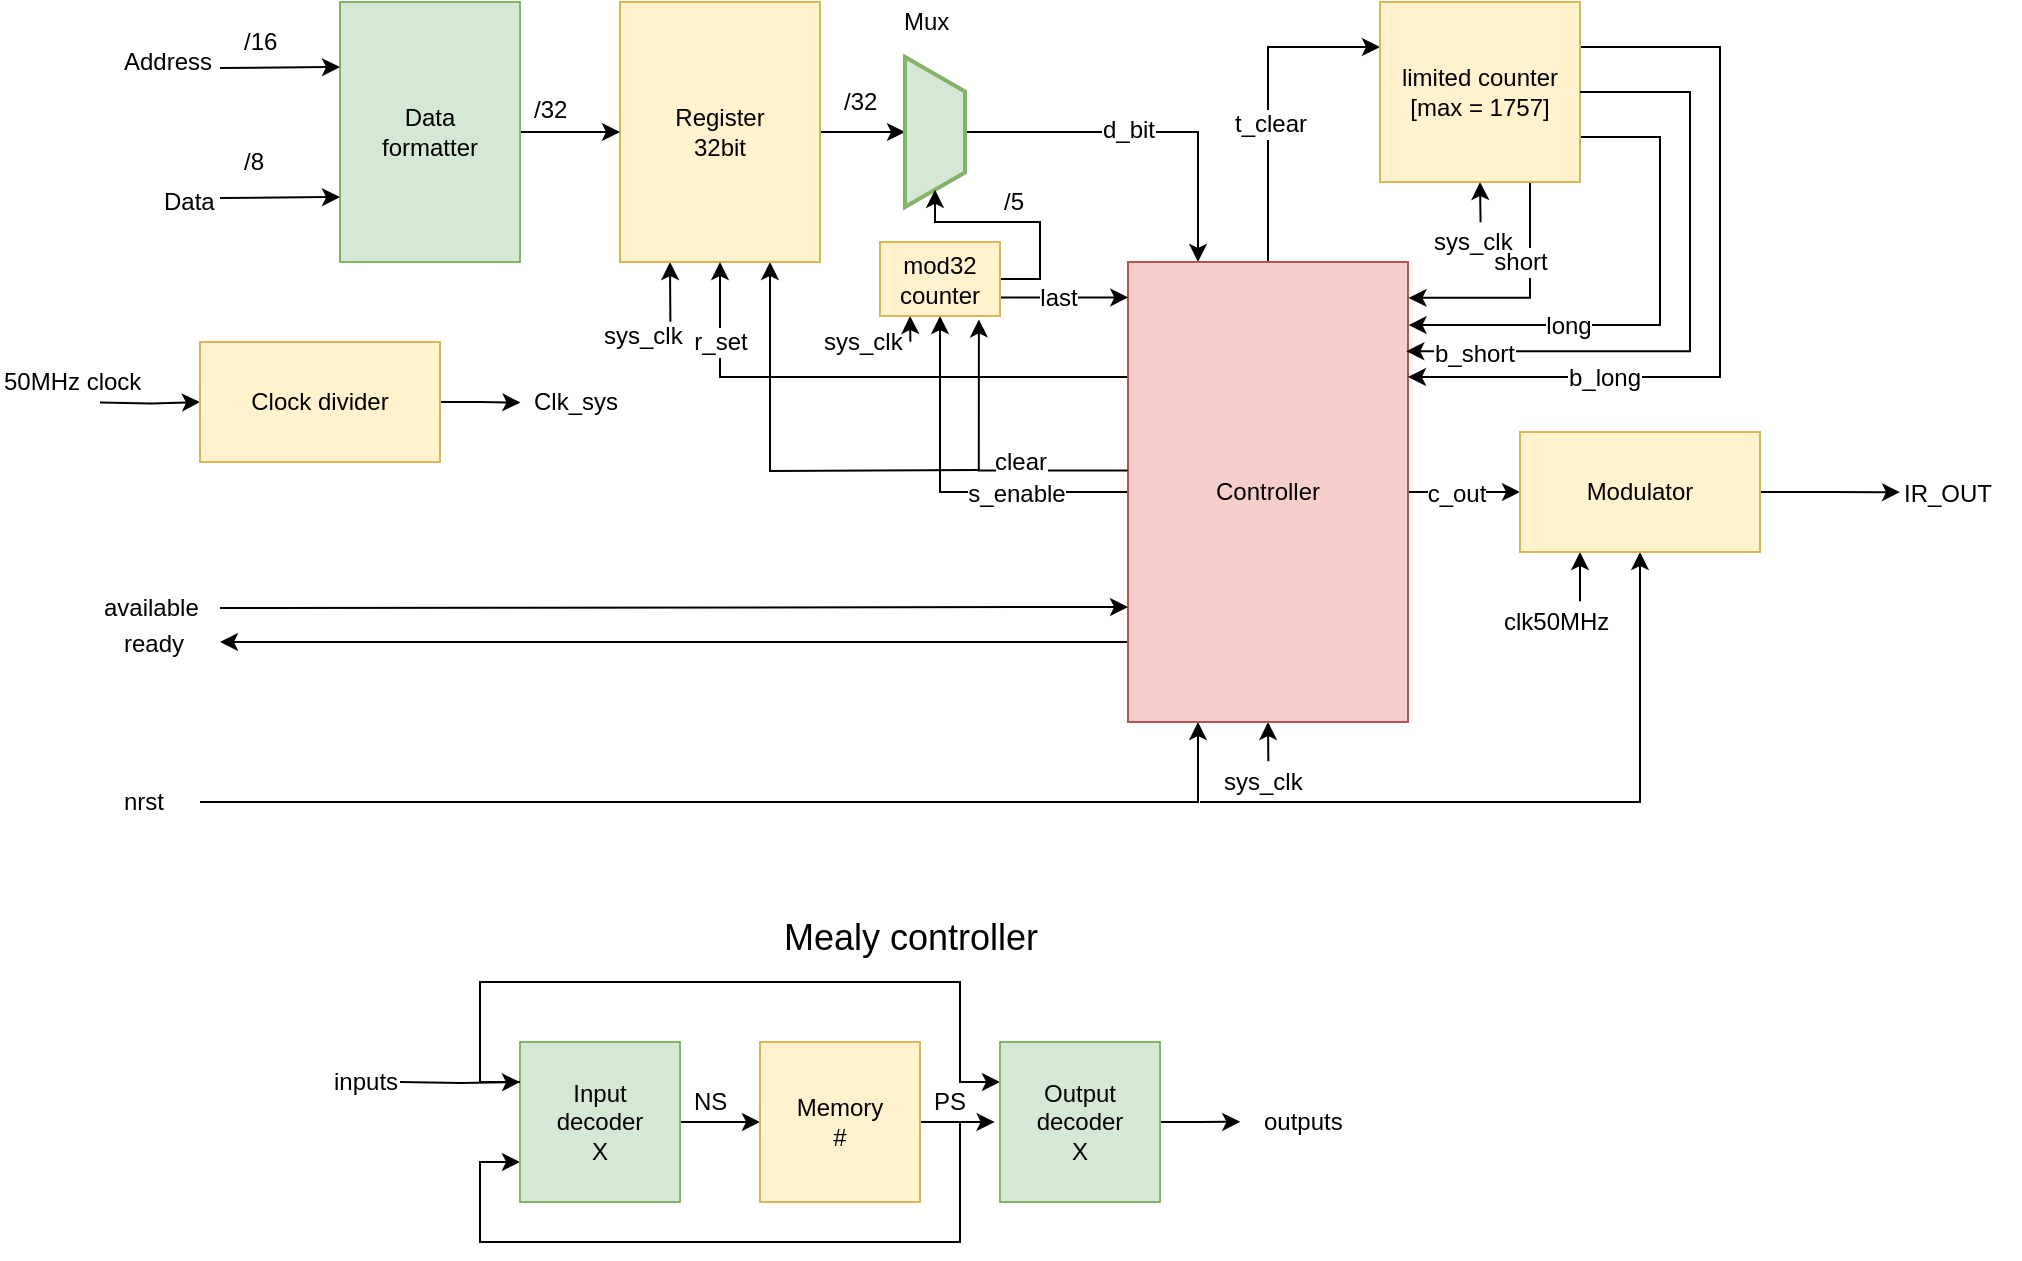 <mxfile pages="1" version="11.2.5" type="device"><diagram id="uW3cu927KGW1iUxNAePs" name="Page-1"><mxGraphModel dx="813" dy="471" grid="1" gridSize="10" guides="1" tooltips="1" connect="1" arrows="1" fold="1" page="1" pageScale="1" pageWidth="1169" pageHeight="827" math="0" shadow="0"><root><mxCell id="0"/><mxCell id="1" parent="0"/><mxCell id="7_U3BgEXcdstbjPY--86-37" value="" style="endArrow=classic;html=1;exitX=0.011;exitY=0.826;exitDx=0;exitDy=0;exitPerimeter=0;" parent="1" source="7_U3BgEXcdstbjPY--86-18" edge="1"><mxGeometry width="50" height="50" relative="1" as="geometry"><mxPoint x="580" y="440" as="sourcePoint"/><mxPoint x="130" y="440" as="targetPoint"/></mxGeometry></mxCell><mxCell id="7_U3BgEXcdstbjPY--86-26" style="edgeStyle=orthogonalEdgeStyle;rounded=0;orthogonalLoop=1;jettySize=auto;html=1;entryX=0.75;entryY=1;entryDx=0;entryDy=0;" parent="1" target="7_U3BgEXcdstbjPY--86-1" edge="1"><mxGeometry relative="1" as="geometry"><mxPoint x="509" y="354" as="sourcePoint"/><mxPoint x="389.786" y="240.143" as="targetPoint"/></mxGeometry></mxCell><mxCell id="7_U3BgEXcdstbjPY--86-15" style="edgeStyle=orthogonalEdgeStyle;rounded=0;orthogonalLoop=1;jettySize=auto;html=1;exitX=1;exitY=0.5;exitDx=0;exitDy=0;entryX=0.5;entryY=0;entryDx=0;entryDy=0;" parent="1" source="7_U3BgEXcdstbjPY--86-1" target="7_U3BgEXcdstbjPY--86-14" edge="1"><mxGeometry relative="1" as="geometry"/></mxCell><mxCell id="7_U3BgEXcdstbjPY--86-40" style="edgeStyle=orthogonalEdgeStyle;rounded=0;orthogonalLoop=1;jettySize=auto;html=1;exitX=0.25;exitY=1;exitDx=0;exitDy=0;entryX=0.25;entryY=1;entryDx=0;entryDy=0;" parent="1" target="7_U3BgEXcdstbjPY--86-1" edge="1"><mxGeometry relative="1" as="geometry"><mxPoint x="355.19" y="279.905" as="sourcePoint"/></mxGeometry></mxCell><mxCell id="7_U3BgEXcdstbjPY--86-1" value="Register&lt;br&gt;32bit" style="rounded=0;whiteSpace=wrap;html=1;fillColor=#fff2cc;strokeColor=#d6b656;" parent="1" vertex="1"><mxGeometry x="330" y="120" width="100" height="130" as="geometry"/></mxCell><mxCell id="7_U3BgEXcdstbjPY--86-4" style="edgeStyle=orthogonalEdgeStyle;rounded=0;orthogonalLoop=1;jettySize=auto;html=1;exitX=1;exitY=0.5;exitDx=0;exitDy=0;entryX=0;entryY=0.5;entryDx=0;entryDy=0;" parent="1" source="7_U3BgEXcdstbjPY--86-3" target="7_U3BgEXcdstbjPY--86-1" edge="1"><mxGeometry relative="1" as="geometry"/></mxCell><mxCell id="7_U3BgEXcdstbjPY--86-3" value="Data&lt;br&gt;formatter" style="rounded=0;whiteSpace=wrap;html=1;fillColor=#d5e8d4;strokeColor=#82b366;" parent="1" vertex="1"><mxGeometry x="190" y="120" width="90" height="130" as="geometry"/></mxCell><mxCell id="7_U3BgEXcdstbjPY--86-5" value="/32" style="text;html=1;resizable=0;points=[];autosize=1;align=left;verticalAlign=top;spacingTop=-4;" parent="1" vertex="1"><mxGeometry x="285" y="164" width="30" height="20" as="geometry"/></mxCell><mxCell id="7_U3BgEXcdstbjPY--86-8" value="" style="endArrow=classic;html=1;entryX=0;entryY=0.25;entryDx=0;entryDy=0;" parent="1" target="7_U3BgEXcdstbjPY--86-3" edge="1"><mxGeometry width="50" height="50" relative="1" as="geometry"><mxPoint x="130" y="153" as="sourcePoint"/><mxPoint x="130" y="140" as="targetPoint"/></mxGeometry></mxCell><mxCell id="7_U3BgEXcdstbjPY--86-9" value="" style="endArrow=classic;html=1;entryX=0;entryY=0.75;entryDx=0;entryDy=0;" parent="1" target="7_U3BgEXcdstbjPY--86-3" edge="1"><mxGeometry width="50" height="50" relative="1" as="geometry"><mxPoint x="130" y="218" as="sourcePoint"/><mxPoint x="170" y="220" as="targetPoint"/></mxGeometry></mxCell><mxCell id="7_U3BgEXcdstbjPY--86-10" value="/16" style="text;html=1;resizable=0;points=[];autosize=1;align=left;verticalAlign=top;spacingTop=-4;" parent="1" vertex="1"><mxGeometry x="140" y="130" width="30" height="20" as="geometry"/></mxCell><mxCell id="7_U3BgEXcdstbjPY--86-11" value="/8" style="text;html=1;resizable=0;points=[];autosize=1;align=left;verticalAlign=top;spacingTop=-4;" parent="1" vertex="1"><mxGeometry x="140" y="190" width="30" height="20" as="geometry"/></mxCell><mxCell id="7_U3BgEXcdstbjPY--86-12" value="Address" style="text;html=1;resizable=0;points=[];autosize=1;align=left;verticalAlign=top;spacingTop=-4;" parent="1" vertex="1"><mxGeometry x="80" y="140" width="60" height="20" as="geometry"/></mxCell><mxCell id="7_U3BgEXcdstbjPY--86-13" value="Data" style="text;html=1;resizable=0;points=[];autosize=1;align=left;verticalAlign=top;spacingTop=-4;" parent="1" vertex="1"><mxGeometry x="100" y="210" width="40" height="20" as="geometry"/></mxCell><mxCell id="7_U3BgEXcdstbjPY--86-19" style="edgeStyle=orthogonalEdgeStyle;rounded=0;orthogonalLoop=1;jettySize=auto;html=1;exitX=0.5;exitY=1;exitDx=0;exitDy=0;entryX=0.25;entryY=0;entryDx=0;entryDy=0;" parent="1" source="7_U3BgEXcdstbjPY--86-14" target="7_U3BgEXcdstbjPY--86-18" edge="1"><mxGeometry relative="1" as="geometry"/></mxCell><mxCell id="7_U3BgEXcdstbjPY--86-70" value="d_bit" style="text;html=1;resizable=0;points=[];align=center;verticalAlign=middle;labelBackgroundColor=#ffffff;" parent="7_U3BgEXcdstbjPY--86-19" vertex="1" connectable="0"><mxGeometry x="-0.113" y="-2" relative="1" as="geometry"><mxPoint x="1" y="-3" as="offset"/></mxGeometry></mxCell><mxCell id="7_U3BgEXcdstbjPY--86-14" value="" style="verticalLabelPosition=bottom;verticalAlign=top;html=1;strokeWidth=2;shape=trapezoid;perimeter=trapezoidPerimeter;whiteSpace=wrap;size=0.23;arcSize=10;flipV=1;rotation=-90;fillColor=#d5e8d4;strokeColor=#82b366;" parent="1" vertex="1"><mxGeometry x="450" y="170" width="75" height="30" as="geometry"/></mxCell><mxCell id="7_U3BgEXcdstbjPY--86-16" value="Mux" style="text;html=1;resizable=0;points=[];autosize=1;align=left;verticalAlign=top;spacingTop=-4;" parent="1" vertex="1"><mxGeometry x="470" y="120" width="40" height="20" as="geometry"/></mxCell><mxCell id="7_U3BgEXcdstbjPY--86-17" value="/32" style="text;html=1;resizable=0;points=[];autosize=1;align=left;verticalAlign=top;spacingTop=-4;" parent="1" vertex="1"><mxGeometry x="440" y="160" width="30" height="20" as="geometry"/></mxCell><mxCell id="7_U3BgEXcdstbjPY--86-20" style="edgeStyle=orthogonalEdgeStyle;rounded=0;orthogonalLoop=1;jettySize=auto;html=1;exitX=0;exitY=0.25;exitDx=0;exitDy=0;entryX=0.5;entryY=1;entryDx=0;entryDy=0;" parent="1" source="7_U3BgEXcdstbjPY--86-18" target="7_U3BgEXcdstbjPY--86-1" edge="1"><mxGeometry relative="1" as="geometry"/></mxCell><mxCell id="7_U3BgEXcdstbjPY--86-30" value="r_set" style="text;html=1;resizable=0;points=[];align=center;verticalAlign=middle;labelBackgroundColor=#ffffff;" parent="7_U3BgEXcdstbjPY--86-20" vertex="1" connectable="0"><mxGeometry x="0.554" y="-24" relative="1" as="geometry"><mxPoint x="-1" y="6.5" as="offset"/></mxGeometry></mxCell><mxCell id="7_U3BgEXcdstbjPY--86-24" style="edgeStyle=orthogonalEdgeStyle;rounded=0;orthogonalLoop=1;jettySize=auto;html=1;exitX=0;exitY=0.5;exitDx=0;exitDy=0;entryX=0.5;entryY=1;entryDx=0;entryDy=0;" parent="1" source="7_U3BgEXcdstbjPY--86-18" target="7_U3BgEXcdstbjPY--86-21" edge="1"><mxGeometry relative="1" as="geometry"/></mxCell><mxCell id="7_U3BgEXcdstbjPY--86-28" value="s_enable" style="text;html=1;resizable=0;points=[];align=center;verticalAlign=middle;labelBackgroundColor=#ffffff;" parent="7_U3BgEXcdstbjPY--86-24" vertex="1" connectable="0"><mxGeometry x="-0.385" y="1" relative="1" as="geometry"><mxPoint as="offset"/></mxGeometry></mxCell><mxCell id="7_U3BgEXcdstbjPY--86-32" style="edgeStyle=orthogonalEdgeStyle;rounded=0;orthogonalLoop=1;jettySize=auto;html=1;exitX=1;exitY=0.5;exitDx=0;exitDy=0;entryX=0;entryY=0.5;entryDx=0;entryDy=0;" parent="1" source="7_U3BgEXcdstbjPY--86-18" target="7_U3BgEXcdstbjPY--86-31" edge="1"><mxGeometry relative="1" as="geometry"/></mxCell><mxCell id="7_U3BgEXcdstbjPY--86-82" value="c_out" style="text;html=1;resizable=0;points=[];align=center;verticalAlign=middle;labelBackgroundColor=#ffffff;" parent="7_U3BgEXcdstbjPY--86-32" vertex="1" connectable="0"><mxGeometry x="-0.157" y="-1" relative="1" as="geometry"><mxPoint as="offset"/></mxGeometry></mxCell><mxCell id="7_U3BgEXcdstbjPY--86-49" style="edgeStyle=orthogonalEdgeStyle;rounded=0;orthogonalLoop=1;jettySize=auto;html=1;exitX=0.5;exitY=0;exitDx=0;exitDy=0;entryX=0;entryY=0.25;entryDx=0;entryDy=0;" parent="1" source="7_U3BgEXcdstbjPY--86-18" target="7_U3BgEXcdstbjPY--86-47" edge="1"><mxGeometry relative="1" as="geometry"/></mxCell><mxCell id="7_U3BgEXcdstbjPY--86-54" value="t_clear" style="text;html=1;resizable=0;points=[];align=center;verticalAlign=middle;labelBackgroundColor=#ffffff;" parent="7_U3BgEXcdstbjPY--86-49" vertex="1" connectable="0"><mxGeometry x="-0.159" y="-1" relative="1" as="geometry"><mxPoint as="offset"/></mxGeometry></mxCell><mxCell id="7_U3BgEXcdstbjPY--86-52" style="edgeStyle=orthogonalEdgeStyle;rounded=0;orthogonalLoop=1;jettySize=auto;html=1;entryX=0.25;entryY=1;entryDx=0;entryDy=0;" parent="1" target="7_U3BgEXcdstbjPY--86-18" edge="1"><mxGeometry relative="1" as="geometry"><mxPoint x="120" y="520" as="sourcePoint"/><Array as="points"><mxPoint x="120" y="520"/><mxPoint x="619" y="520"/></Array></mxGeometry></mxCell><mxCell id="7_U3BgEXcdstbjPY--86-67" style="edgeStyle=orthogonalEdgeStyle;rounded=0;orthogonalLoop=1;jettySize=auto;html=1;exitX=0.5;exitY=1;exitDx=0;exitDy=0;entryX=0.5;entryY=1;entryDx=0;entryDy=0;" parent="1" target="7_U3BgEXcdstbjPY--86-18" edge="1"><mxGeometry relative="1" as="geometry"><mxPoint x="654.167" y="499.667" as="sourcePoint"/></mxGeometry></mxCell><mxCell id="7_U3BgEXcdstbjPY--86-18" value="Controller" style="rounded=0;whiteSpace=wrap;html=1;fillColor=#f8cecc;strokeColor=#b85450;" parent="1" vertex="1"><mxGeometry x="584" y="250" width="140" height="230" as="geometry"/></mxCell><mxCell id="7_U3BgEXcdstbjPY--86-23" style="edgeStyle=orthogonalEdgeStyle;rounded=0;orthogonalLoop=1;jettySize=auto;html=1;exitX=1;exitY=0.5;exitDx=0;exitDy=0;entryX=0;entryY=0.5;entryDx=0;entryDy=0;" parent="1" source="7_U3BgEXcdstbjPY--86-21" target="7_U3BgEXcdstbjPY--86-14" edge="1"><mxGeometry relative="1" as="geometry"><Array as="points"><mxPoint x="540" y="259"/><mxPoint x="540" y="230"/><mxPoint x="487" y="230"/></Array></mxGeometry></mxCell><mxCell id="7_U3BgEXcdstbjPY--86-41" style="edgeStyle=orthogonalEdgeStyle;rounded=0;orthogonalLoop=1;jettySize=auto;html=1;exitX=0.25;exitY=1;exitDx=0;exitDy=0;entryX=0.25;entryY=1;entryDx=0;entryDy=0;" parent="1" target="7_U3BgEXcdstbjPY--86-21" edge="1"><mxGeometry relative="1" as="geometry"><mxPoint x="475.19" y="289.905" as="sourcePoint"/></mxGeometry></mxCell><mxCell id="7_U3BgEXcdstbjPY--86-65" style="edgeStyle=orthogonalEdgeStyle;rounded=0;orthogonalLoop=1;jettySize=auto;html=1;exitX=1;exitY=0.75;exitDx=0;exitDy=0;entryX=0.001;entryY=0.077;entryDx=0;entryDy=0;entryPerimeter=0;" parent="1" source="7_U3BgEXcdstbjPY--86-21" target="7_U3BgEXcdstbjPY--86-18" edge="1"><mxGeometry relative="1" as="geometry"/></mxCell><mxCell id="7_U3BgEXcdstbjPY--86-66" value="last" style="text;html=1;resizable=0;points=[];align=center;verticalAlign=middle;labelBackgroundColor=#ffffff;" parent="7_U3BgEXcdstbjPY--86-65" vertex="1" connectable="0"><mxGeometry x="-0.116" relative="1" as="geometry"><mxPoint as="offset"/></mxGeometry></mxCell><mxCell id="7_U3BgEXcdstbjPY--86-21" value="mod32&lt;br&gt;counter" style="rounded=0;whiteSpace=wrap;html=1;fillColor=#fff2cc;strokeColor=#d6b656;" parent="1" vertex="1"><mxGeometry x="460" y="240" width="60" height="37" as="geometry"/></mxCell><mxCell id="7_U3BgEXcdstbjPY--86-25" style="edgeStyle=orthogonalEdgeStyle;rounded=0;orthogonalLoop=1;jettySize=auto;html=1;entryX=0.824;entryY=1.046;entryDx=0;entryDy=0;exitX=-0.002;exitY=0.453;exitDx=0;exitDy=0;exitPerimeter=0;entryPerimeter=0;" parent="1" source="7_U3BgEXcdstbjPY--86-18" target="7_U3BgEXcdstbjPY--86-21" edge="1"><mxGeometry relative="1" as="geometry"><mxPoint x="580" y="360" as="sourcePoint"/><mxPoint x="500.2" y="277.2" as="targetPoint"/><Array as="points"><mxPoint x="509" y="354"/></Array></mxGeometry></mxCell><mxCell id="7_U3BgEXcdstbjPY--86-27" value="clear" style="text;html=1;resizable=0;points=[];align=center;verticalAlign=middle;labelBackgroundColor=#ffffff;" parent="7_U3BgEXcdstbjPY--86-25" vertex="1" connectable="0"><mxGeometry x="-0.342" relative="1" as="geometry"><mxPoint x="-4.5" y="-4.5" as="offset"/></mxGeometry></mxCell><mxCell id="7_U3BgEXcdstbjPY--86-33" style="edgeStyle=orthogonalEdgeStyle;rounded=0;orthogonalLoop=1;jettySize=auto;html=1;exitX=1;exitY=0.5;exitDx=0;exitDy=0;" parent="1" source="7_U3BgEXcdstbjPY--86-31" edge="1"><mxGeometry relative="1" as="geometry"><mxPoint x="970" y="365.103" as="targetPoint"/></mxGeometry></mxCell><mxCell id="7_U3BgEXcdstbjPY--86-60" style="edgeStyle=orthogonalEdgeStyle;rounded=0;orthogonalLoop=1;jettySize=auto;html=1;exitX=0.25;exitY=1;exitDx=0;exitDy=0;entryX=0.25;entryY=1;entryDx=0;entryDy=0;" parent="1" target="7_U3BgEXcdstbjPY--86-31" edge="1"><mxGeometry relative="1" as="geometry"><mxPoint x="810" y="419.667" as="sourcePoint"/></mxGeometry></mxCell><mxCell id="7_U3BgEXcdstbjPY--86-68" style="edgeStyle=orthogonalEdgeStyle;rounded=0;orthogonalLoop=1;jettySize=auto;html=1;exitX=0.5;exitY=1;exitDx=0;exitDy=0;entryX=0.5;entryY=1;entryDx=0;entryDy=0;" parent="1" target="7_U3BgEXcdstbjPY--86-31" edge="1"><mxGeometry relative="1" as="geometry"><mxPoint x="620" y="520" as="sourcePoint"/><Array as="points"><mxPoint x="840" y="520"/></Array></mxGeometry></mxCell><mxCell id="7_U3BgEXcdstbjPY--86-31" value="Modulator" style="rounded=0;whiteSpace=wrap;html=1;fillColor=#fff2cc;strokeColor=#d6b656;" parent="1" vertex="1"><mxGeometry x="780" y="335" width="120" height="60" as="geometry"/></mxCell><mxCell id="7_U3BgEXcdstbjPY--86-34" value="IR_OUT" style="text;html=1;resizable=0;points=[];autosize=1;align=left;verticalAlign=top;spacingTop=-4;" parent="1" vertex="1"><mxGeometry x="970" y="356" width="60" height="20" as="geometry"/></mxCell><mxCell id="7_U3BgEXcdstbjPY--86-35" value="" style="endArrow=classic;html=1;entryX=0;entryY=0.75;entryDx=0;entryDy=0;" parent="1" target="7_U3BgEXcdstbjPY--86-18" edge="1"><mxGeometry width="50" height="50" relative="1" as="geometry"><mxPoint x="130" y="423" as="sourcePoint"/><mxPoint x="580" y="420" as="targetPoint"/></mxGeometry></mxCell><mxCell id="7_U3BgEXcdstbjPY--86-36" value="available" style="text;html=1;resizable=0;points=[];autosize=1;align=left;verticalAlign=top;spacingTop=-4;" parent="1" vertex="1"><mxGeometry x="70" y="413" width="60" height="20" as="geometry"/></mxCell><mxCell id="7_U3BgEXcdstbjPY--86-38" value="ready" style="text;html=1;resizable=0;points=[];autosize=1;align=left;verticalAlign=top;spacingTop=-4;" parent="1" vertex="1"><mxGeometry x="80" y="431" width="50" height="20" as="geometry"/></mxCell><mxCell id="7_U3BgEXcdstbjPY--86-43" style="edgeStyle=orthogonalEdgeStyle;rounded=0;orthogonalLoop=1;jettySize=auto;html=1;exitX=0;exitY=0.5;exitDx=0;exitDy=0;entryX=0;entryY=0.5;entryDx=0;entryDy=0;" parent="1" target="7_U3BgEXcdstbjPY--86-42" edge="1"><mxGeometry relative="1" as="geometry"><mxPoint x="70" y="320.276" as="sourcePoint"/></mxGeometry></mxCell><mxCell id="7_U3BgEXcdstbjPY--86-44" style="edgeStyle=orthogonalEdgeStyle;rounded=0;orthogonalLoop=1;jettySize=auto;html=1;exitX=1;exitY=0.5;exitDx=0;exitDy=0;" parent="1" source="7_U3BgEXcdstbjPY--86-42" edge="1"><mxGeometry relative="1" as="geometry"><mxPoint x="280.207" y="320.276" as="targetPoint"/></mxGeometry></mxCell><mxCell id="7_U3BgEXcdstbjPY--86-42" value="Clock divider" style="rounded=0;whiteSpace=wrap;html=1;fillColor=#fff2cc;strokeColor=#d6b656;" parent="1" vertex="1"><mxGeometry x="120" y="290" width="120" height="60" as="geometry"/></mxCell><mxCell id="7_U3BgEXcdstbjPY--86-45" value="Clk_sys" style="text;html=1;resizable=0;points=[];autosize=1;align=left;verticalAlign=top;spacingTop=-4;" parent="1" vertex="1"><mxGeometry x="285" y="310" width="60" height="20" as="geometry"/></mxCell><mxCell id="7_U3BgEXcdstbjPY--86-46" value="50MHz clock" style="text;html=1;resizable=0;points=[];autosize=1;align=left;verticalAlign=top;spacingTop=-4;" parent="1" vertex="1"><mxGeometry x="20" y="300" width="80" height="20" as="geometry"/></mxCell><mxCell id="7_U3BgEXcdstbjPY--86-51" style="edgeStyle=orthogonalEdgeStyle;rounded=0;orthogonalLoop=1;jettySize=auto;html=1;exitX=0.5;exitY=1;exitDx=0;exitDy=0;entryX=0.5;entryY=1;entryDx=0;entryDy=0;" parent="1" target="7_U3BgEXcdstbjPY--86-47" edge="1"><mxGeometry relative="1" as="geometry"><mxPoint x="760.286" y="230.143" as="sourcePoint"/></mxGeometry></mxCell><mxCell id="7_U3BgEXcdstbjPY--86-55" style="edgeStyle=orthogonalEdgeStyle;rounded=0;orthogonalLoop=1;jettySize=auto;html=1;exitX=1;exitY=0.25;exitDx=0;exitDy=0;entryX=1;entryY=0.25;entryDx=0;entryDy=0;" parent="1" source="7_U3BgEXcdstbjPY--86-47" target="7_U3BgEXcdstbjPY--86-18" edge="1"><mxGeometry relative="1" as="geometry"><Array as="points"><mxPoint x="880" y="143"/><mxPoint x="880" y="307"/></Array></mxGeometry></mxCell><mxCell id="7_U3BgEXcdstbjPY--86-64" value="b_long" style="text;html=1;resizable=0;points=[];align=center;verticalAlign=middle;labelBackgroundColor=#ffffff;" parent="7_U3BgEXcdstbjPY--86-55" vertex="1" connectable="0"><mxGeometry x="0.499" relative="1" as="geometry"><mxPoint as="offset"/></mxGeometry></mxCell><mxCell id="7_U3BgEXcdstbjPY--86-57" style="edgeStyle=orthogonalEdgeStyle;rounded=0;orthogonalLoop=1;jettySize=auto;html=1;exitX=1;exitY=0.75;exitDx=0;exitDy=0;entryX=1.002;entryY=0.137;entryDx=0;entryDy=0;entryPerimeter=0;" parent="1" source="7_U3BgEXcdstbjPY--86-47" target="7_U3BgEXcdstbjPY--86-18" edge="1"><mxGeometry relative="1" as="geometry"><Array as="points"><mxPoint x="850" y="187"/><mxPoint x="850" y="282"/></Array></mxGeometry></mxCell><mxCell id="7_U3BgEXcdstbjPY--86-62" value="long" style="text;html=1;resizable=0;points=[];align=center;verticalAlign=middle;labelBackgroundColor=#ffffff;" parent="7_U3BgEXcdstbjPY--86-57" vertex="1" connectable="0"><mxGeometry x="0.385" relative="1" as="geometry"><mxPoint as="offset"/></mxGeometry></mxCell><mxCell id="7_U3BgEXcdstbjPY--86-59" style="edgeStyle=orthogonalEdgeStyle;rounded=0;orthogonalLoop=1;jettySize=auto;html=1;exitX=0.75;exitY=1;exitDx=0;exitDy=0;entryX=1.002;entryY=0.078;entryDx=0;entryDy=0;entryPerimeter=0;" parent="1" source="7_U3BgEXcdstbjPY--86-47" target="7_U3BgEXcdstbjPY--86-18" edge="1"><mxGeometry relative="1" as="geometry"/></mxCell><mxCell id="7_U3BgEXcdstbjPY--86-61" value="short" style="text;html=1;resizable=0;points=[];align=center;verticalAlign=middle;labelBackgroundColor=#ffffff;" parent="7_U3BgEXcdstbjPY--86-59" vertex="1" connectable="0"><mxGeometry x="0.635" y="1" relative="1" as="geometry"><mxPoint x="34" y="-19" as="offset"/></mxGeometry></mxCell><mxCell id="7_U3BgEXcdstbjPY--86-47" value="limited counter&lt;br&gt;[max = 1757]" style="rounded=0;whiteSpace=wrap;html=1;fillColor=#fff2cc;strokeColor=#d6b656;" parent="1" vertex="1"><mxGeometry x="710" y="120" width="100" height="90" as="geometry"/></mxCell><mxCell id="7_U3BgEXcdstbjPY--86-53" value="nrst" style="text;html=1;resizable=0;points=[];autosize=1;align=left;verticalAlign=top;spacingTop=-4;" parent="1" vertex="1"><mxGeometry x="80" y="510" width="40" height="20" as="geometry"/></mxCell><mxCell id="7_U3BgEXcdstbjPY--86-56" style="edgeStyle=orthogonalEdgeStyle;rounded=0;orthogonalLoop=1;jettySize=auto;html=1;entryX=0.994;entryY=0.194;entryDx=0;entryDy=0;entryPerimeter=0;exitX=1;exitY=0.5;exitDx=0;exitDy=0;" parent="1" source="7_U3BgEXcdstbjPY--86-47" target="7_U3BgEXcdstbjPY--86-18" edge="1"><mxGeometry relative="1" as="geometry"><mxPoint x="795.5" y="155.214" as="sourcePoint"/><mxPoint x="709.786" y="319.786" as="targetPoint"/><Array as="points"><mxPoint x="865" y="165"/><mxPoint x="865" y="295"/></Array></mxGeometry></mxCell><mxCell id="7_U3BgEXcdstbjPY--86-63" value="b_short" style="text;html=1;resizable=0;points=[];align=center;verticalAlign=middle;labelBackgroundColor=#ffffff;" parent="7_U3BgEXcdstbjPY--86-56" vertex="1" connectable="0"><mxGeometry x="0.796" y="1" relative="1" as="geometry"><mxPoint as="offset"/></mxGeometry></mxCell><mxCell id="7_U3BgEXcdstbjPY--86-69" value="/5" style="text;html=1;resizable=0;points=[];autosize=1;align=left;verticalAlign=top;spacingTop=-4;" parent="1" vertex="1"><mxGeometry x="520" y="210" width="30" height="20" as="geometry"/></mxCell><mxCell id="7_U3BgEXcdstbjPY--86-73" value="clk50MHz" style="text;html=1;resizable=0;points=[];autosize=1;align=left;verticalAlign=top;spacingTop=-4;" parent="1" vertex="1"><mxGeometry x="770" y="420" width="70" height="20" as="geometry"/></mxCell><mxCell id="7_U3BgEXcdstbjPY--86-74" value="sys_clk" style="text;html=1;resizable=0;points=[];autosize=1;align=left;verticalAlign=top;spacingTop=-4;" parent="1" vertex="1"><mxGeometry x="630" y="500" width="50" height="20" as="geometry"/></mxCell><mxCell id="7_U3BgEXcdstbjPY--86-77" value="sys_clk" style="text;html=1;resizable=0;points=[];autosize=1;align=left;verticalAlign=top;spacingTop=-4;" parent="1" vertex="1"><mxGeometry x="735" y="230" width="50" height="20" as="geometry"/></mxCell><mxCell id="7_U3BgEXcdstbjPY--86-78" value="sys_clk" style="text;html=1;resizable=0;points=[];autosize=1;align=left;verticalAlign=top;spacingTop=-4;" parent="1" vertex="1"><mxGeometry x="430" y="280" width="50" height="20" as="geometry"/></mxCell><mxCell id="7_U3BgEXcdstbjPY--86-79" value="sys_clk" style="text;html=1;resizable=0;points=[];autosize=1;align=left;verticalAlign=top;spacingTop=-4;" parent="1" vertex="1"><mxGeometry x="320" y="277" width="50" height="20" as="geometry"/></mxCell><mxCell id="7_U3BgEXcdstbjPY--86-87" style="edgeStyle=orthogonalEdgeStyle;rounded=0;orthogonalLoop=1;jettySize=auto;html=1;exitX=1;exitY=0.5;exitDx=0;exitDy=0;entryX=0;entryY=0.5;entryDx=0;entryDy=0;" parent="1" source="7_U3BgEXcdstbjPY--86-83" target="7_U3BgEXcdstbjPY--86-84" edge="1"><mxGeometry relative="1" as="geometry"/></mxCell><mxCell id="7_U3BgEXcdstbjPY--86-88" style="edgeStyle=orthogonalEdgeStyle;rounded=0;orthogonalLoop=1;jettySize=auto;html=1;exitX=0;exitY=0.75;exitDx=0;exitDy=0;entryX=0;entryY=0.75;entryDx=0;entryDy=0;" parent="1" target="7_U3BgEXcdstbjPY--86-83" edge="1"><mxGeometry relative="1" as="geometry"><mxPoint x="500" y="680" as="sourcePoint"/><Array as="points"><mxPoint x="500" y="740"/><mxPoint x="260" y="740"/><mxPoint x="260" y="700"/></Array></mxGeometry></mxCell><mxCell id="7_U3BgEXcdstbjPY--86-92" style="edgeStyle=orthogonalEdgeStyle;rounded=0;orthogonalLoop=1;jettySize=auto;html=1;exitX=0;exitY=0.25;exitDx=0;exitDy=0;entryX=0;entryY=0.25;entryDx=0;entryDy=0;" parent="1" target="7_U3BgEXcdstbjPY--86-83" edge="1"><mxGeometry relative="1" as="geometry"><mxPoint x="220" y="660" as="sourcePoint"/></mxGeometry></mxCell><mxCell id="7_U3BgEXcdstbjPY--86-83" value="Input&lt;br&gt;decoder&lt;br&gt;X" style="whiteSpace=wrap;html=1;aspect=fixed;fillColor=#d5e8d4;strokeColor=#82b366;" parent="1" vertex="1"><mxGeometry x="280" y="640" width="80" height="80" as="geometry"/></mxCell><mxCell id="7_U3BgEXcdstbjPY--86-86" style="edgeStyle=orthogonalEdgeStyle;rounded=0;orthogonalLoop=1;jettySize=auto;html=1;exitX=1;exitY=0.5;exitDx=0;exitDy=0;entryX=-0.034;entryY=0.505;entryDx=0;entryDy=0;entryPerimeter=0;" parent="1" source="7_U3BgEXcdstbjPY--86-84" target="7_U3BgEXcdstbjPY--86-85" edge="1"><mxGeometry relative="1" as="geometry"/></mxCell><mxCell id="7_U3BgEXcdstbjPY--86-84" value="Memory&lt;br&gt;#" style="whiteSpace=wrap;html=1;aspect=fixed;fillColor=#fff2cc;strokeColor=#d6b656;" parent="1" vertex="1"><mxGeometry x="400" y="640" width="80" height="80" as="geometry"/></mxCell><mxCell id="7_U3BgEXcdstbjPY--86-91" style="edgeStyle=orthogonalEdgeStyle;rounded=0;orthogonalLoop=1;jettySize=auto;html=1;exitX=0;exitY=0.25;exitDx=0;exitDy=0;entryX=0;entryY=0.25;entryDx=0;entryDy=0;" parent="1" source="7_U3BgEXcdstbjPY--86-83" target="7_U3BgEXcdstbjPY--86-85" edge="1"><mxGeometry relative="1" as="geometry"><Array as="points"><mxPoint x="260" y="660"/><mxPoint x="260" y="610"/><mxPoint x="500" y="610"/><mxPoint x="500" y="660"/></Array></mxGeometry></mxCell><mxCell id="7_U3BgEXcdstbjPY--86-94" style="edgeStyle=orthogonalEdgeStyle;rounded=0;orthogonalLoop=1;jettySize=auto;html=1;exitX=1;exitY=0.5;exitDx=0;exitDy=0;" parent="1" source="7_U3BgEXcdstbjPY--86-85" edge="1"><mxGeometry relative="1" as="geometry"><mxPoint x="640.143" y="679.905" as="targetPoint"/></mxGeometry></mxCell><mxCell id="7_U3BgEXcdstbjPY--86-85" value="Output decoder&lt;br&gt;X" style="whiteSpace=wrap;html=1;aspect=fixed;fillColor=#d5e8d4;strokeColor=#82b366;" parent="1" vertex="1"><mxGeometry x="520" y="640" width="80" height="80" as="geometry"/></mxCell><mxCell id="7_U3BgEXcdstbjPY--86-89" value="NS" style="text;html=1;resizable=0;points=[];autosize=1;align=left;verticalAlign=top;spacingTop=-4;" parent="1" vertex="1"><mxGeometry x="365" y="660" width="30" height="20" as="geometry"/></mxCell><mxCell id="7_U3BgEXcdstbjPY--86-90" value="PS" style="text;html=1;resizable=0;points=[];autosize=1;align=left;verticalAlign=top;spacingTop=-4;" parent="1" vertex="1"><mxGeometry x="485" y="660" width="30" height="20" as="geometry"/></mxCell><mxCell id="7_U3BgEXcdstbjPY--86-93" value="inputs" style="text;html=1;resizable=0;points=[];autosize=1;align=left;verticalAlign=top;spacingTop=-4;" parent="1" vertex="1"><mxGeometry x="185" y="650" width="50" height="20" as="geometry"/></mxCell><mxCell id="7_U3BgEXcdstbjPY--86-95" value="outputs" style="text;html=1;resizable=0;points=[];autosize=1;align=left;verticalAlign=top;spacingTop=-4;" parent="1" vertex="1"><mxGeometry x="650" y="670" width="50" height="20" as="geometry"/></mxCell><mxCell id="7_U3BgEXcdstbjPY--86-96" value="&lt;font style=&quot;font-size: 18px&quot;&gt;Mealy controller&lt;/font&gt;" style="text;html=1;resizable=0;points=[];autosize=1;align=left;verticalAlign=top;spacingTop=-4;" parent="1" vertex="1"><mxGeometry x="410" y="575" width="140" height="20" as="geometry"/></mxCell></root></mxGraphModel></diagram></mxfile>